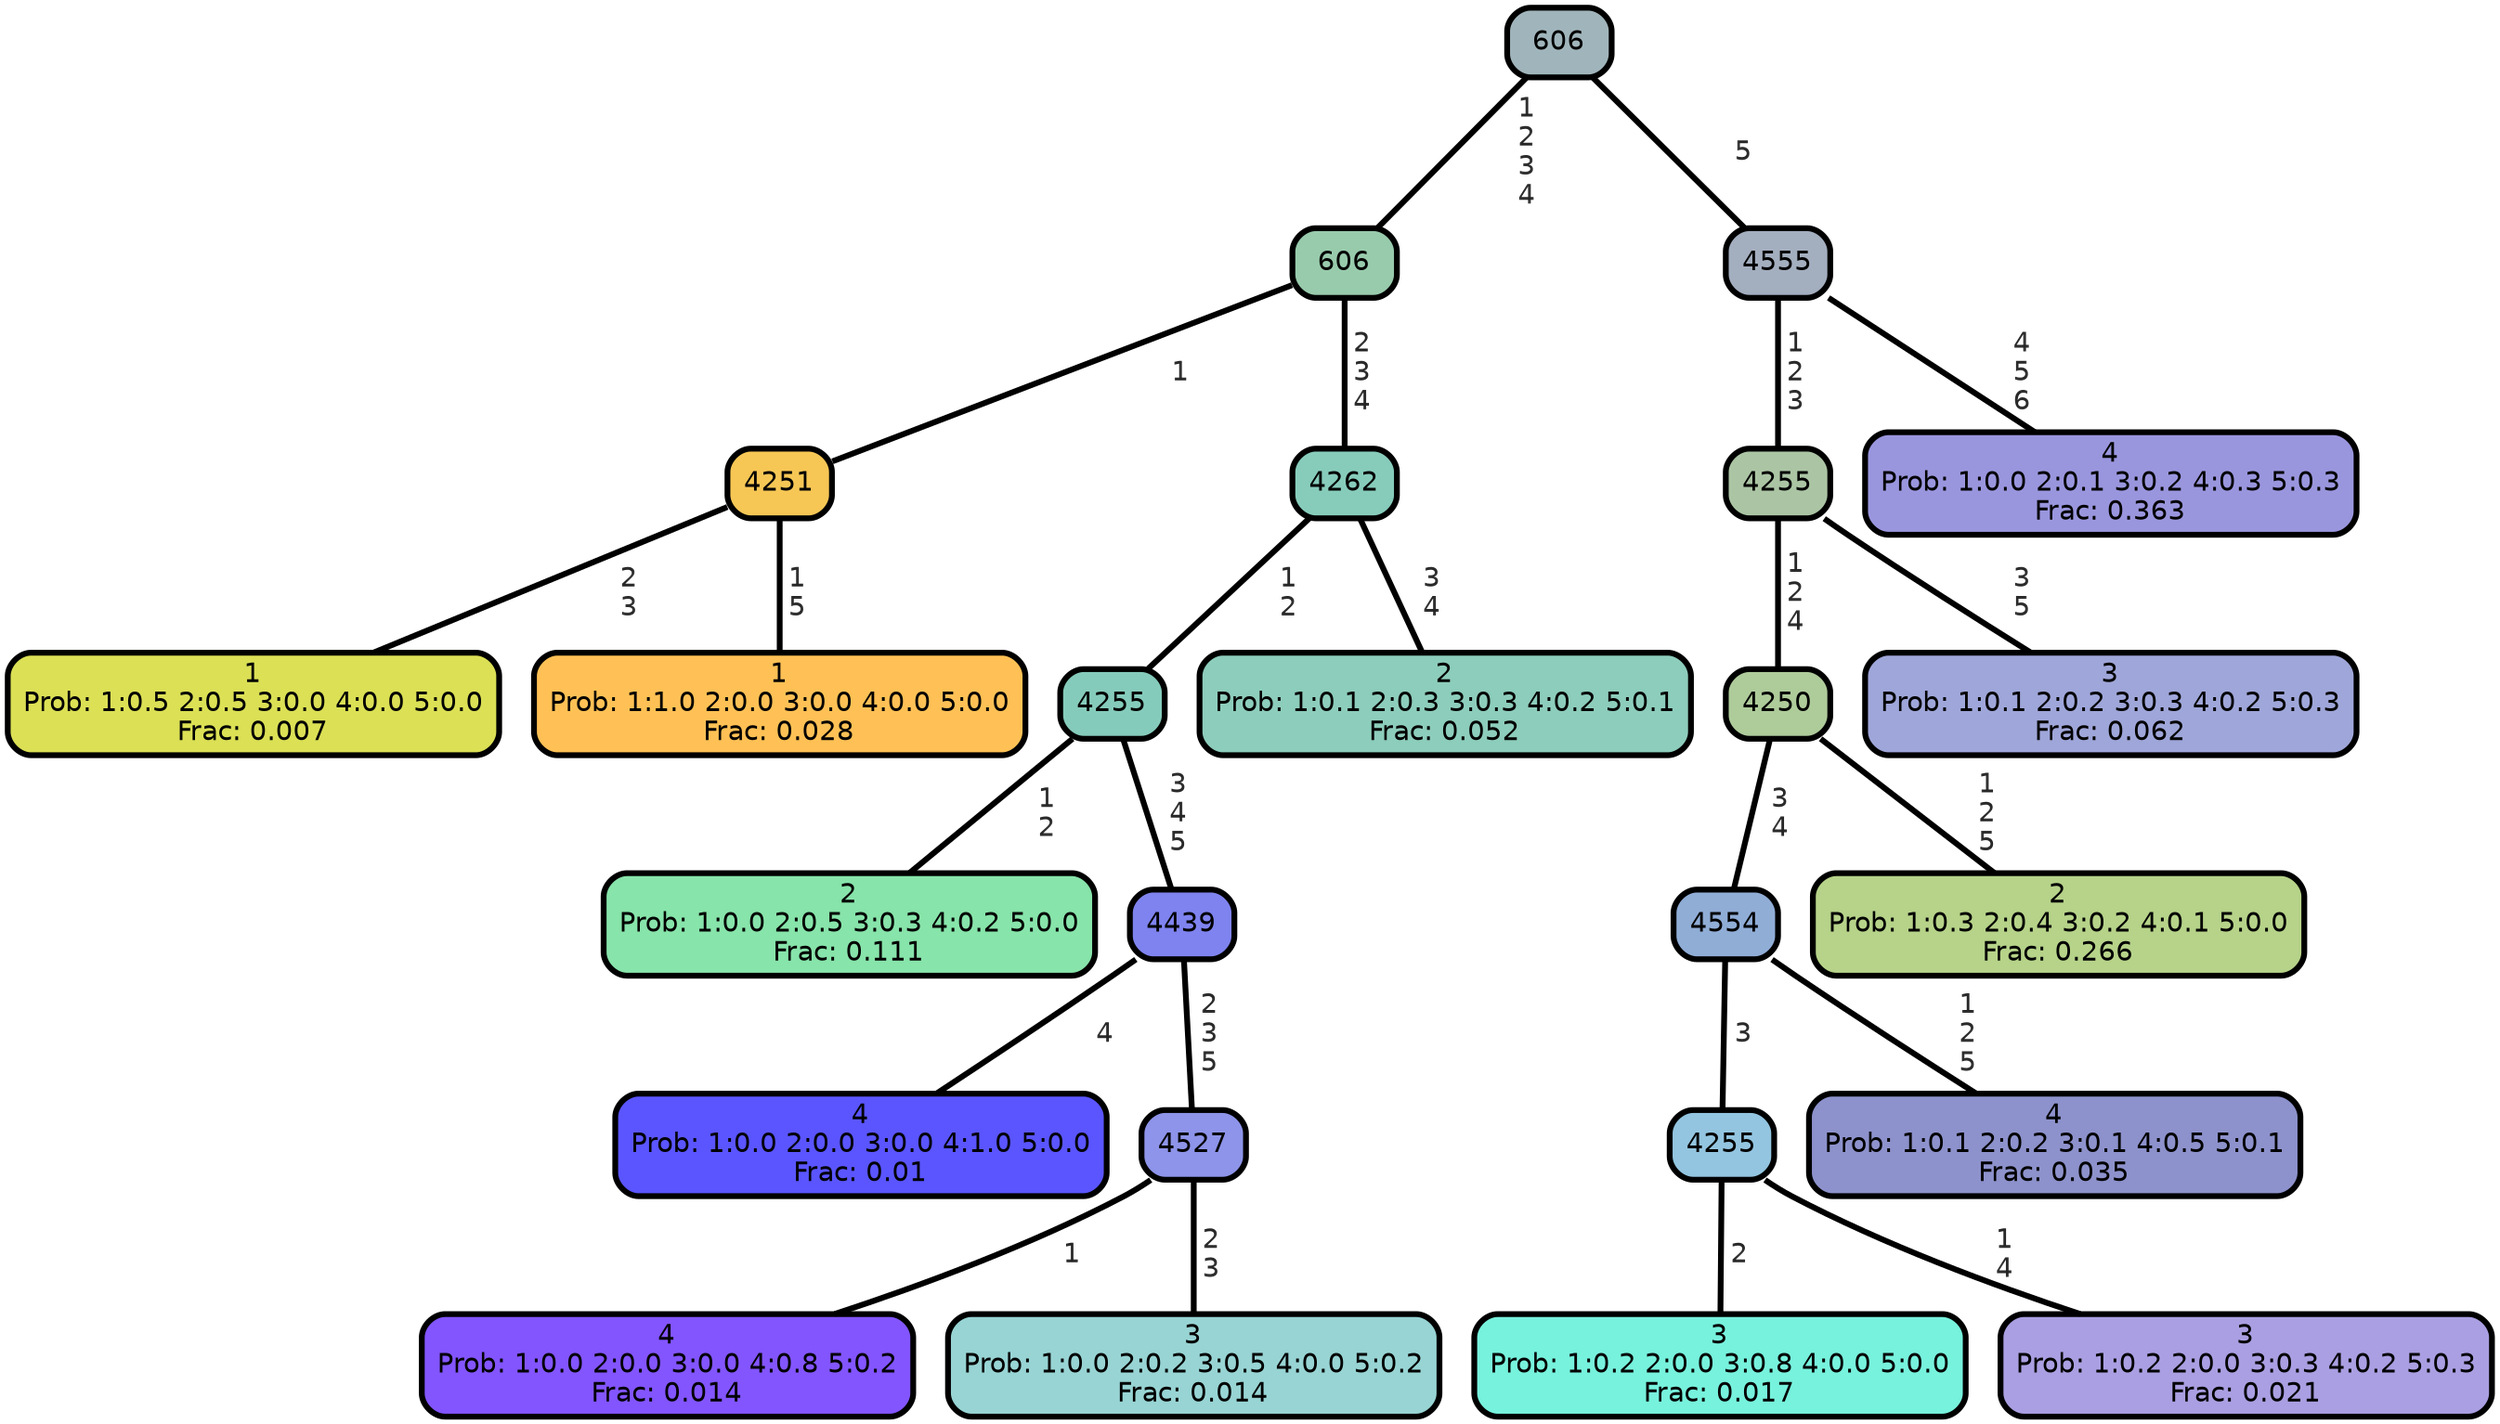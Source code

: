 graph Tree {
node [shape=box, style="filled, rounded",color="black",penwidth="3",fontcolor="black",                 fontname=helvetica] ;
graph [ranksep="0 equally", splines=straight,                 bgcolor=transparent, dpi=200] ;
edge [fontname=helvetica, fontweight=bold,fontcolor=grey14,color=black] ;
0 [label="1
Prob: 1:0.5 2:0.5 3:0.0 4:0.0 5:0.0
Frac: 0.007", fillcolor="#dbe055"] ;
1 [label="4251", fillcolor="#f7c755"] ;
2 [label="1
Prob: 1:1.0 2:0.0 3:0.0 4:0.0 5:0.0
Frac: 0.028", fillcolor="#ffc155"] ;
3 [label="606", fillcolor="#98cbac"] ;
4 [label="2
Prob: 1:0.0 2:0.5 3:0.3 4:0.2 5:0.0
Frac: 0.111", fillcolor="#87e4aa"] ;
5 [label="4255", fillcolor="#85cbbb"] ;
6 [label="4
Prob: 1:0.0 2:0.0 3:0.0 4:1.0 5:0.0
Frac: 0.01", fillcolor="#5a55ff"] ;
7 [label="4439", fillcolor="#7f83ef"] ;
8 [label="4
Prob: 1:0.0 2:0.0 3:0.0 4:0.8 5:0.2
Frac: 0.014", fillcolor="#8355ff"] ;
9 [label="4527", fillcolor="#8d94e9"] ;
10 [label="3
Prob: 1:0.0 2:0.2 3:0.5 4:0.0 5:0.2
Frac: 0.014", fillcolor="#98d4d4"] ;
11 [label="4262", fillcolor="#87ccbb"] ;
12 [label="2
Prob: 1:0.1 2:0.3 3:0.3 4:0.2 5:0.1
Frac: 0.052", fillcolor="#8dcdbb"] ;
13 [label="606", fillcolor="#a0b5bb"] ;
14 [label="3
Prob: 1:0.2 2:0.0 3:0.8 4:0.0 5:0.0
Frac: 0.017", fillcolor="#77f2dd"] ;
15 [label="4255", fillcolor="#93c5e0"] ;
16 [label="3
Prob: 1:0.2 2:0.0 3:0.3 4:0.2 5:0.3
Frac: 0.021", fillcolor="#aa9fe2"] ;
17 [label="4554", fillcolor="#90add6"] ;
18 [label="4
Prob: 1:0.1 2:0.2 3:0.1 4:0.5 5:0.1
Frac: 0.035", fillcolor="#8d92cc"] ;
19 [label="4250", fillcolor="#aecb9a"] ;
20 [label="2
Prob: 1:0.3 2:0.4 3:0.2 4:0.1 5:0.0
Frac: 0.266", fillcolor="#b6d389"] ;
21 [label="4255", fillcolor="#abc5a4"] ;
22 [label="3
Prob: 1:0.1 2:0.2 3:0.3 4:0.2 5:0.3
Frac: 0.062", fillcolor="#9fa6d9"] ;
23 [label="4555", fillcolor="#a3aebf"] ;
24 [label="4
Prob: 1:0.0 2:0.1 3:0.2 4:0.3 5:0.3
Frac: 0.363", fillcolor="#9a96de"] ;
1 -- 0 [label=" 2\n 3",penwidth=3] ;
1 -- 2 [label=" 1\n 5",penwidth=3] ;
3 -- 1 [label=" 1",penwidth=3] ;
3 -- 11 [label=" 2\n 3\n 4",penwidth=3] ;
5 -- 4 [label=" 1\n 2",penwidth=3] ;
5 -- 7 [label=" 3\n 4\n 5",penwidth=3] ;
7 -- 6 [label=" 4",penwidth=3] ;
7 -- 9 [label=" 2\n 3\n 5",penwidth=3] ;
9 -- 8 [label=" 1",penwidth=3] ;
9 -- 10 [label=" 2\n 3",penwidth=3] ;
11 -- 5 [label=" 1\n 2",penwidth=3] ;
11 -- 12 [label=" 3\n 4",penwidth=3] ;
13 -- 3 [label=" 1\n 2\n 3\n 4",penwidth=3] ;
13 -- 23 [label=" 5",penwidth=3] ;
15 -- 14 [label=" 2",penwidth=3] ;
15 -- 16 [label=" 1\n 4",penwidth=3] ;
17 -- 15 [label=" 3",penwidth=3] ;
17 -- 18 [label=" 1\n 2\n 5",penwidth=3] ;
19 -- 17 [label=" 3\n 4",penwidth=3] ;
19 -- 20 [label=" 1\n 2\n 5",penwidth=3] ;
21 -- 19 [label=" 1\n 2\n 4",penwidth=3] ;
21 -- 22 [label=" 3\n 5",penwidth=3] ;
23 -- 21 [label=" 1\n 2\n 3",penwidth=3] ;
23 -- 24 [label=" 4\n 5\n 6",penwidth=3] ;
{rank = same;}}